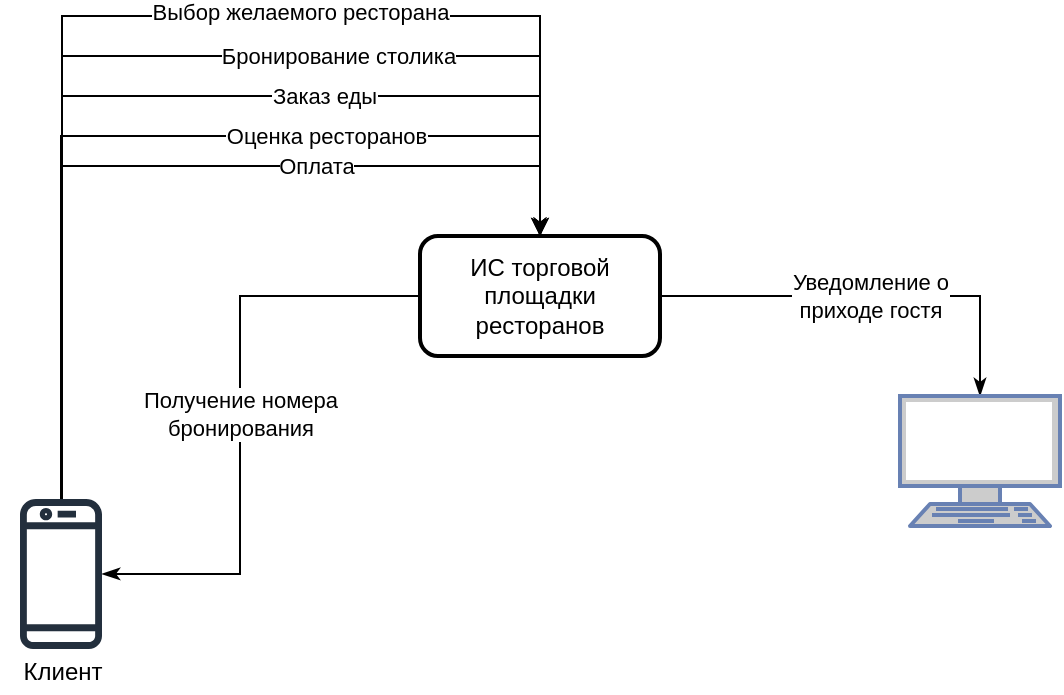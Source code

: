 <mxfile version="17.1.3" type="device"><diagram id="II8TMgffwbGy78CNCUuL" name="Page-1"><mxGraphModel dx="946" dy="646" grid="1" gridSize="10" guides="1" tooltips="1" connect="1" arrows="1" fold="1" page="1" pageScale="1" pageWidth="827" pageHeight="1169" math="0" shadow="0"><root><mxCell id="0"/><mxCell id="1" parent="0"/><mxCell id="7PZ1cNtMrS4b4RHM2sGv-5" style="edgeStyle=orthogonalEdgeStyle;rounded=0;orthogonalLoop=1;jettySize=auto;html=1;exitX=0.5;exitY=0;exitDx=0;exitDy=0;endArrow=none;endFill=0;startArrow=classicThin;startFill=1;" edge="1" parent="1" source="7PZ1cNtMrS4b4RHM2sGv-1" target="7PZ1cNtMrS4b4RHM2sGv-2"><mxGeometry relative="1" as="geometry"><Array as="points"><mxPoint x="340" y="90"/><mxPoint x="101" y="90"/></Array></mxGeometry></mxCell><mxCell id="7PZ1cNtMrS4b4RHM2sGv-6" value="Выбор желаемого ресторана" style="edgeLabel;html=1;align=center;verticalAlign=middle;resizable=0;points=[];" vertex="1" connectable="0" parent="7PZ1cNtMrS4b4RHM2sGv-5"><mxGeometry x="-0.003" y="-2" relative="1" as="geometry"><mxPoint x="64" as="offset"/></mxGeometry></mxCell><mxCell id="7PZ1cNtMrS4b4RHM2sGv-7" value="Бронирование столика" style="edgeStyle=orthogonalEdgeStyle;rounded=0;orthogonalLoop=1;jettySize=auto;html=1;exitX=0.5;exitY=0;exitDx=0;exitDy=0;startArrow=classicThin;startFill=1;endArrow=none;endFill=0;" edge="1" parent="1" source="7PZ1cNtMrS4b4RHM2sGv-1" target="7PZ1cNtMrS4b4RHM2sGv-2"><mxGeometry x="-0.307" relative="1" as="geometry"><Array as="points"><mxPoint x="340" y="110"/><mxPoint x="101" y="110"/></Array><mxPoint as="offset"/></mxGeometry></mxCell><mxCell id="7PZ1cNtMrS4b4RHM2sGv-9" value="Заказ еды" style="edgeStyle=orthogonalEdgeStyle;rounded=0;orthogonalLoop=1;jettySize=auto;html=1;exitX=0.5;exitY=0;exitDx=0;exitDy=0;endArrow=none;endFill=0;startArrow=classicThin;startFill=1;" edge="1" parent="1" source="7PZ1cNtMrS4b4RHM2sGv-1" target="7PZ1cNtMrS4b4RHM2sGv-2"><mxGeometry x="-0.303" relative="1" as="geometry"><Array as="points"><mxPoint x="340" y="130"/><mxPoint x="101" y="130"/></Array><mxPoint as="offset"/></mxGeometry></mxCell><mxCell id="7PZ1cNtMrS4b4RHM2sGv-18" value="Уведомление о&lt;br&gt;приходе гостя" style="edgeStyle=orthogonalEdgeStyle;rounded=0;orthogonalLoop=1;jettySize=auto;html=1;exitX=1;exitY=0.5;exitDx=0;exitDy=0;entryX=0.5;entryY=0;entryDx=0;entryDy=0;entryPerimeter=0;startArrow=none;startFill=0;endArrow=classicThin;endFill=1;" edge="1" parent="1" source="7PZ1cNtMrS4b4RHM2sGv-1" target="7PZ1cNtMrS4b4RHM2sGv-12"><mxGeometry relative="1" as="geometry"/></mxCell><mxCell id="7PZ1cNtMrS4b4RHM2sGv-1" value="ИС торговой площадки ресторанов" style="rounded=1;whiteSpace=wrap;html=1;strokeWidth=2;" vertex="1" parent="1"><mxGeometry x="280" y="200" width="120" height="60" as="geometry"/></mxCell><mxCell id="7PZ1cNtMrS4b4RHM2sGv-11" value="Оценка ресторанов" style="edgeStyle=orthogonalEdgeStyle;rounded=0;orthogonalLoop=1;jettySize=auto;html=1;entryX=0.5;entryY=0;entryDx=0;entryDy=0;" edge="1" parent="1" source="7PZ1cNtMrS4b4RHM2sGv-2" target="7PZ1cNtMrS4b4RHM2sGv-1"><mxGeometry x="0.335" relative="1" as="geometry"><mxPoint x="90" y="320" as="sourcePoint"/><mxPoint x="201" y="369" as="targetPoint"/><Array as="points"><mxPoint x="101" y="150"/><mxPoint x="340" y="150"/></Array><mxPoint as="offset"/></mxGeometry></mxCell><mxCell id="7PZ1cNtMrS4b4RHM2sGv-16" value="Получение номера&lt;br&gt;бронирования" style="edgeStyle=orthogonalEdgeStyle;rounded=0;orthogonalLoop=1;jettySize=auto;html=1;startArrow=classicThin;startFill=1;endArrow=none;endFill=0;entryX=0;entryY=0.5;entryDx=0;entryDy=0;" edge="1" parent="1" source="7PZ1cNtMrS4b4RHM2sGv-2" target="7PZ1cNtMrS4b4RHM2sGv-1"><mxGeometry relative="1" as="geometry"><mxPoint x="201" y="369" as="targetPoint"/><Array as="points"><mxPoint x="190" y="369"/><mxPoint x="190" y="230"/></Array></mxGeometry></mxCell><mxCell id="7PZ1cNtMrS4b4RHM2sGv-2" value="" style="sketch=0;outlineConnect=0;fontColor=#232F3E;gradientColor=none;fillColor=#232F3D;strokeColor=none;dashed=0;verticalLabelPosition=bottom;verticalAlign=top;align=center;html=1;fontSize=12;fontStyle=0;aspect=fixed;pointerEvents=1;shape=mxgraph.aws4.mobile_client;" vertex="1" parent="1"><mxGeometry x="80" y="330" width="41" height="78" as="geometry"/></mxCell><mxCell id="7PZ1cNtMrS4b4RHM2sGv-4" value="Клиент" style="text;html=1;align=center;verticalAlign=middle;resizable=0;points=[];autosize=1;strokeColor=none;fillColor=none;" vertex="1" parent="1"><mxGeometry x="70.5" y="408" width="60" height="20" as="geometry"/></mxCell><mxCell id="7PZ1cNtMrS4b4RHM2sGv-12" value="" style="fontColor=#0066CC;verticalAlign=top;verticalLabelPosition=bottom;labelPosition=center;align=center;html=1;outlineConnect=0;fillColor=#CCCCCC;strokeColor=#6881B3;gradientColor=none;gradientDirection=north;strokeWidth=2;shape=mxgraph.networks.terminal;" vertex="1" parent="1"><mxGeometry x="520" y="280" width="80" height="65" as="geometry"/></mxCell><mxCell id="7PZ1cNtMrS4b4RHM2sGv-17" value="Оплата" style="edgeStyle=orthogonalEdgeStyle;rounded=0;orthogonalLoop=1;jettySize=auto;html=1;entryX=0.5;entryY=0;entryDx=0;entryDy=0;" edge="1" parent="1" source="7PZ1cNtMrS4b4RHM2sGv-2" target="7PZ1cNtMrS4b4RHM2sGv-1"><mxGeometry x="0.335" relative="1" as="geometry"><mxPoint x="110" y="330.003" as="sourcePoint"/><mxPoint x="349.5" y="198.46" as="targetPoint"/><Array as="points"><mxPoint x="101" y="165"/><mxPoint x="340" y="165"/></Array><mxPoint as="offset"/></mxGeometry></mxCell></root></mxGraphModel></diagram></mxfile>